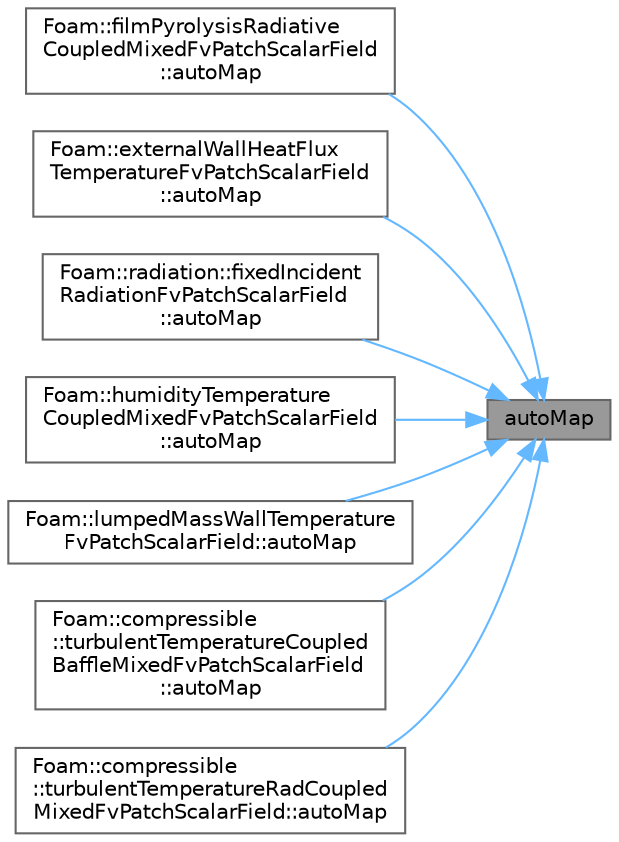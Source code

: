 digraph "autoMap"
{
 // LATEX_PDF_SIZE
  bgcolor="transparent";
  edge [fontname=Helvetica,fontsize=10,labelfontname=Helvetica,labelfontsize=10];
  node [fontname=Helvetica,fontsize=10,shape=box,height=0.2,width=0.4];
  rankdir="RL";
  Node1 [id="Node000001",label="autoMap",height=0.2,width=0.4,color="gray40", fillcolor="grey60", style="filled", fontcolor="black",tooltip=" "];
  Node1 -> Node2 [id="edge1_Node000001_Node000002",dir="back",color="steelblue1",style="solid",tooltip=" "];
  Node2 [id="Node000002",label="Foam::filmPyrolysisRadiative\lCoupledMixedFvPatchScalarField\l::autoMap",height=0.2,width=0.4,color="grey40", fillcolor="white", style="filled",URL="$classFoam_1_1filmPyrolysisRadiativeCoupledMixedFvPatchScalarField.html#a0ab0c43ce90d756c88dd81e3d0a9eef5",tooltip=" "];
  Node1 -> Node3 [id="edge2_Node000001_Node000003",dir="back",color="steelblue1",style="solid",tooltip=" "];
  Node3 [id="Node000003",label="Foam::externalWallHeatFlux\lTemperatureFvPatchScalarField\l::autoMap",height=0.2,width=0.4,color="grey40", fillcolor="white", style="filled",URL="$classFoam_1_1externalWallHeatFluxTemperatureFvPatchScalarField.html#a0ab0c43ce90d756c88dd81e3d0a9eef5",tooltip=" "];
  Node1 -> Node4 [id="edge3_Node000001_Node000004",dir="back",color="steelblue1",style="solid",tooltip=" "];
  Node4 [id="Node000004",label="Foam::radiation::fixedIncident\lRadiationFvPatchScalarField\l::autoMap",height=0.2,width=0.4,color="grey40", fillcolor="white", style="filled",URL="$classFoam_1_1radiation_1_1fixedIncidentRadiationFvPatchScalarField.html#a0ab0c43ce90d756c88dd81e3d0a9eef5",tooltip=" "];
  Node1 -> Node5 [id="edge4_Node000001_Node000005",dir="back",color="steelblue1",style="solid",tooltip=" "];
  Node5 [id="Node000005",label="Foam::humidityTemperature\lCoupledMixedFvPatchScalarField\l::autoMap",height=0.2,width=0.4,color="grey40", fillcolor="white", style="filled",URL="$classFoam_1_1humidityTemperatureCoupledMixedFvPatchScalarField.html#a0ab0c43ce90d756c88dd81e3d0a9eef5",tooltip=" "];
  Node1 -> Node6 [id="edge5_Node000001_Node000006",dir="back",color="steelblue1",style="solid",tooltip=" "];
  Node6 [id="Node000006",label="Foam::lumpedMassWallTemperature\lFvPatchScalarField::autoMap",height=0.2,width=0.4,color="grey40", fillcolor="white", style="filled",URL="$classFoam_1_1lumpedMassWallTemperatureFvPatchScalarField.html#a0ab0c43ce90d756c88dd81e3d0a9eef5",tooltip=" "];
  Node1 -> Node7 [id="edge6_Node000001_Node000007",dir="back",color="steelblue1",style="solid",tooltip=" "];
  Node7 [id="Node000007",label="Foam::compressible\l::turbulentTemperatureCoupled\lBaffleMixedFvPatchScalarField\l::autoMap",height=0.2,width=0.4,color="grey40", fillcolor="white", style="filled",URL="$classFoam_1_1compressible_1_1turbulentTemperatureCoupledBaffleMixedFvPatchScalarField.html#a0ab0c43ce90d756c88dd81e3d0a9eef5",tooltip=" "];
  Node1 -> Node8 [id="edge7_Node000001_Node000008",dir="back",color="steelblue1",style="solid",tooltip=" "];
  Node8 [id="Node000008",label="Foam::compressible\l::turbulentTemperatureRadCoupled\lMixedFvPatchScalarField::autoMap",height=0.2,width=0.4,color="grey40", fillcolor="white", style="filled",URL="$classFoam_1_1compressible_1_1turbulentTemperatureRadCoupledMixedFvPatchScalarField.html#a0ab0c43ce90d756c88dd81e3d0a9eef5",tooltip=" "];
}
